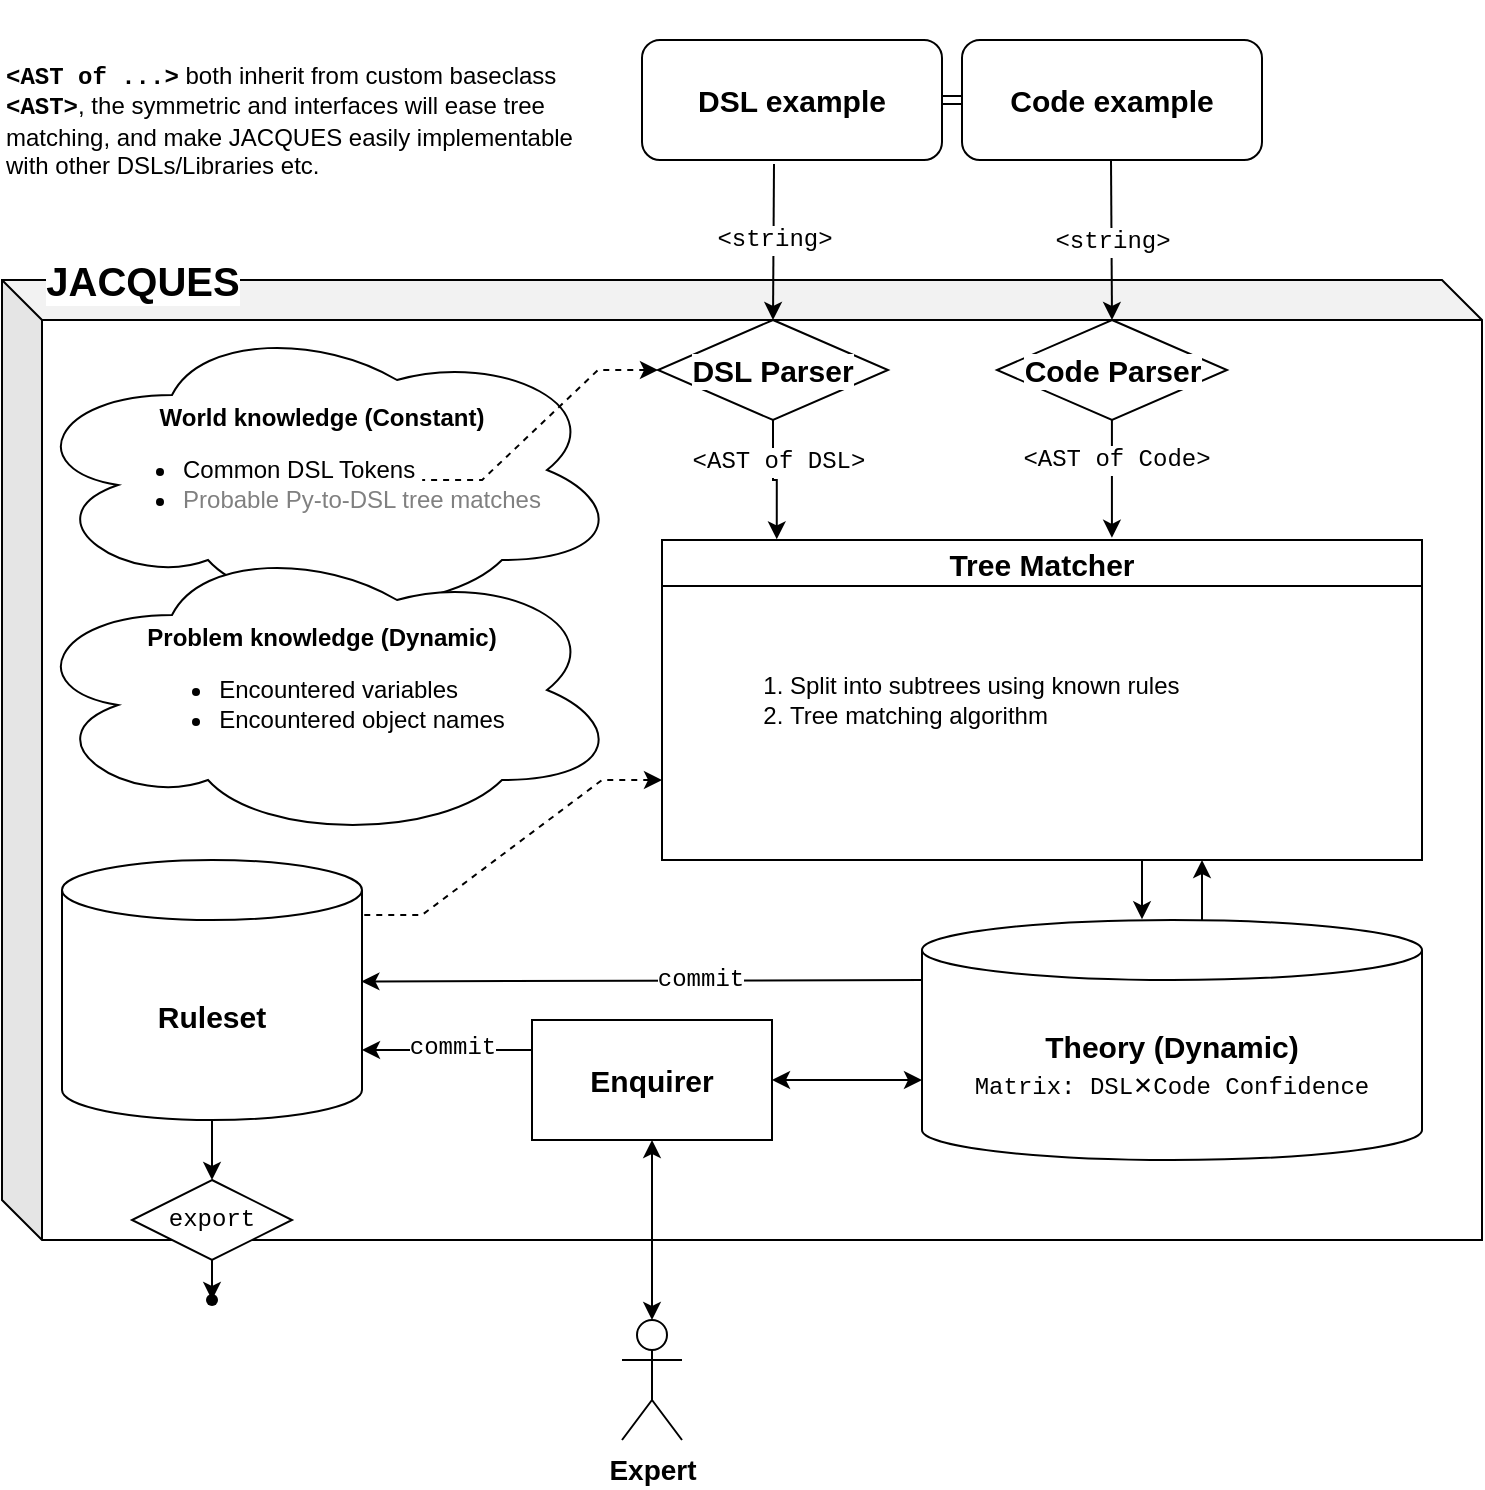 <mxfile version="20.1.1" type="github">
  <diagram id="MzWI8Xbqk4ogClHRenAQ" name="Page-1">
    <mxGraphModel dx="1422" dy="724" grid="1" gridSize="10" guides="1" tooltips="1" connect="1" arrows="1" fold="1" page="1" pageScale="1" pageWidth="850" pageHeight="1100" math="0" shadow="0">
      <root>
        <mxCell id="0" />
        <mxCell id="1" parent="0" />
        <mxCell id="j6rCjOf4KR4LdH4R0Cua-5" value="" style="shape=cube;whiteSpace=wrap;html=1;boundedLbl=1;backgroundOutline=0;darkOpacity=0.05;darkOpacity2=0.1;rotatable=0;cloneable=0;deletable=1;resizable=0;movable=0;recursiveResize=0;allowArrows=0;connectable=0;" vertex="1" parent="1">
          <mxGeometry x="40" y="160" width="740" height="480" as="geometry" />
        </mxCell>
        <mxCell id="j6rCjOf4KR4LdH4R0Cua-2" value="&lt;div align=&quot;center&quot;&gt;&lt;b&gt;World knowledge (Constant)&lt;br&gt;&lt;/b&gt;&lt;/div&gt;&lt;div align=&quot;left&quot;&gt;&lt;ul&gt;&lt;li&gt;Common DSL Tokens&lt;/li&gt;&lt;li&gt;&lt;font color=&quot;#808080&quot;&gt;Probable Py-to-DSL tree matches&lt;/font&gt;&lt;/li&gt;&lt;/ul&gt;&lt;/div&gt;" style="ellipse;shape=cloud;whiteSpace=wrap;html=1;align=center;fontFamily=Helvetica;" vertex="1" parent="1">
          <mxGeometry x="50" y="180" width="300" height="150" as="geometry" />
        </mxCell>
        <mxCell id="j6rCjOf4KR4LdH4R0Cua-3" value="&lt;div align=&quot;center&quot;&gt;&lt;b&gt;Problem knowledge (Dynamic)&lt;br&gt;&lt;/b&gt;&lt;/div&gt;&lt;div align=&quot;left&quot;&gt;&lt;ul&gt;&lt;li&gt;Encountered variables&lt;/li&gt;&lt;li&gt;Encountered object names&lt;/li&gt;&lt;/ul&gt;&lt;/div&gt;" style="ellipse;shape=cloud;whiteSpace=wrap;html=1;align=center;fontFamily=Helvetica;" vertex="1" parent="1">
          <mxGeometry x="50" y="290" width="300" height="150" as="geometry" />
        </mxCell>
        <mxCell id="j6rCjOf4KR4LdH4R0Cua-7" value="JACQUES" style="text;html=1;align=center;verticalAlign=middle;resizable=0;points=[];autosize=1;strokeColor=none;fillColor=none;fontStyle=1;horizontal=1;fontSize=20;labelBackgroundColor=default;shadow=0;rounded=0;fontFamily=Helvetica;" vertex="1" parent="1">
          <mxGeometry x="50" y="140" width="120" height="40" as="geometry" />
        </mxCell>
        <mxCell id="j6rCjOf4KR4LdH4R0Cua-39" value="" style="edgeStyle=orthogonalEdgeStyle;rounded=0;orthogonalLoop=1;jettySize=auto;html=1;fontFamily=Courier New;fontSize=12;strokeWidth=1;" edge="1" parent="1" source="j6rCjOf4KR4LdH4R0Cua-9" target="j6rCjOf4KR4LdH4R0Cua-38">
          <mxGeometry relative="1" as="geometry" />
        </mxCell>
        <mxCell id="j6rCjOf4KR4LdH4R0Cua-9" value="&lt;div style=&quot;font-size: 15px;&quot;&gt;Ruleset&lt;br style=&quot;font-size: 15px;&quot;&gt;&lt;/div&gt;" style="shape=cylinder3;whiteSpace=wrap;html=1;boundedLbl=1;backgroundOutline=1;size=15;rounded=0;shadow=0;labelBackgroundColor=default;fontSize=15;fontFamily=Helvetica;fontStyle=1" vertex="1" parent="1">
          <mxGeometry x="70" y="450" width="150" height="130" as="geometry" />
        </mxCell>
        <mxCell id="j6rCjOf4KR4LdH4R0Cua-10" value="DSL example" style="rounded=1;whiteSpace=wrap;html=1;shadow=0;labelBackgroundColor=default;fontSize=15;fontFamily=Helvetica;fontStyle=1" vertex="1" parent="1">
          <mxGeometry x="360" y="40" width="150" height="60" as="geometry" />
        </mxCell>
        <mxCell id="j6rCjOf4KR4LdH4R0Cua-17" style="edgeStyle=orthogonalEdgeStyle;shape=link;rounded=0;orthogonalLoop=1;jettySize=auto;html=1;entryX=1;entryY=0.5;entryDx=0;entryDy=0;fontSize=20;strokeWidth=1;" edge="1" parent="1" source="j6rCjOf4KR4LdH4R0Cua-11" target="j6rCjOf4KR4LdH4R0Cua-10">
          <mxGeometry relative="1" as="geometry" />
        </mxCell>
        <mxCell id="j6rCjOf4KR4LdH4R0Cua-11" value="Code example" style="rounded=1;whiteSpace=wrap;html=1;shadow=0;labelBackgroundColor=default;fontSize=15;fontFamily=Helvetica;fontStyle=1" vertex="1" parent="1">
          <mxGeometry x="520" y="40" width="150" height="60" as="geometry" />
        </mxCell>
        <mxCell id="j6rCjOf4KR4LdH4R0Cua-12" value="&amp;lt;&lt;font style=&quot;font-size: 12px;&quot;&gt;string&amp;gt;&lt;/font&gt;" style="endArrow=classic;html=1;rounded=0;fontSize=12;exitX=0.44;exitY=1.033;exitDx=0;exitDy=0;exitPerimeter=0;entryX=0.5;entryY=0;entryDx=0;entryDy=0;verticalAlign=middle;fontFamily=Courier New;fontStyle=0" edge="1" parent="1" source="j6rCjOf4KR4LdH4R0Cua-10" target="j6rCjOf4KR4LdH4R0Cua-19">
          <mxGeometry x="-0.025" width="50" height="50" relative="1" as="geometry">
            <mxPoint x="470" y="320" as="sourcePoint" />
            <mxPoint x="426.3" y="240.16" as="targetPoint" />
            <mxPoint as="offset" />
          </mxGeometry>
        </mxCell>
        <mxCell id="j6rCjOf4KR4LdH4R0Cua-13" value="" style="endArrow=classic;html=1;rounded=0;fontSize=20;exitX=0.44;exitY=1.033;exitDx=0;exitDy=0;exitPerimeter=0;entryX=0.5;entryY=0;entryDx=0;entryDy=0;" edge="1" parent="1" target="j6rCjOf4KR4LdH4R0Cua-20">
          <mxGeometry width="50" height="50" relative="1" as="geometry">
            <mxPoint x="594.5" y="100.0" as="sourcePoint" />
            <mxPoint x="594.8" y="238.18" as="targetPoint" />
          </mxGeometry>
        </mxCell>
        <mxCell id="j6rCjOf4KR4LdH4R0Cua-23" value="&amp;lt;string&amp;gt;" style="edgeLabel;html=1;align=center;verticalAlign=middle;resizable=0;points=[];fontSize=12;fontFamily=Courier New;fontStyle=0" vertex="1" connectable="0" parent="j6rCjOf4KR4LdH4R0Cua-13">
          <mxGeometry x="-0.241" y="1" relative="1" as="geometry">
            <mxPoint x="-1" y="10" as="offset" />
          </mxGeometry>
        </mxCell>
        <mxCell id="j6rCjOf4KR4LdH4R0Cua-28" value="" style="edgeStyle=orthogonalEdgeStyle;rounded=0;orthogonalLoop=1;jettySize=auto;html=1;fontFamily=Courier New;fontSize=12;strokeWidth=1;entryX=0.151;entryY=-0.002;entryDx=0;entryDy=0;entryPerimeter=0;" edge="1" parent="1" source="j6rCjOf4KR4LdH4R0Cua-19" target="j6rCjOf4KR4LdH4R0Cua-35">
          <mxGeometry relative="1" as="geometry">
            <mxPoint x="426" y="330" as="targetPoint" />
          </mxGeometry>
        </mxCell>
        <mxCell id="j6rCjOf4KR4LdH4R0Cua-33" value="&amp;lt;AST of DSL&amp;gt;" style="edgeLabel;html=1;align=center;verticalAlign=middle;resizable=0;points=[];fontSize=12;fontFamily=Courier New;fontStyle=0" vertex="1" connectable="0" parent="j6rCjOf4KR4LdH4R0Cua-28">
          <mxGeometry x="-0.327" y="2" relative="1" as="geometry">
            <mxPoint as="offset" />
          </mxGeometry>
        </mxCell>
        <mxCell id="j6rCjOf4KR4LdH4R0Cua-19" value="DSL Parser" style="rhombus;whiteSpace=wrap;html=1;rounded=0;shadow=0;labelBackgroundColor=default;fontSize=15;fontFamily=Helvetica;fontStyle=1" vertex="1" parent="1">
          <mxGeometry x="368" y="180" width="115" height="50" as="geometry" />
        </mxCell>
        <mxCell id="j6rCjOf4KR4LdH4R0Cua-27" value="" style="edgeStyle=orthogonalEdgeStyle;rounded=0;orthogonalLoop=1;jettySize=auto;html=1;fontFamily=Courier New;fontSize=12;strokeWidth=1;entryX=0.592;entryY=-0.007;entryDx=0;entryDy=0;entryPerimeter=0;" edge="1" parent="1" source="j6rCjOf4KR4LdH4R0Cua-20" target="j6rCjOf4KR4LdH4R0Cua-35">
          <mxGeometry relative="1" as="geometry">
            <mxPoint x="595" y="300" as="targetPoint" />
          </mxGeometry>
        </mxCell>
        <mxCell id="j6rCjOf4KR4LdH4R0Cua-34" value="&amp;lt;AST of Code&amp;gt;" style="edgeLabel;html=1;align=center;verticalAlign=middle;resizable=0;points=[];fontSize=12;fontFamily=Courier New;fontStyle=0" vertex="1" connectable="0" parent="j6rCjOf4KR4LdH4R0Cua-27">
          <mxGeometry x="-0.343" y="2" relative="1" as="geometry">
            <mxPoint as="offset" />
          </mxGeometry>
        </mxCell>
        <mxCell id="j6rCjOf4KR4LdH4R0Cua-20" value="Code Parser" style="rhombus;whiteSpace=wrap;html=1;rounded=0;shadow=0;labelBackgroundColor=default;fontSize=15;fontFamily=Helvetica;fontStyle=1" vertex="1" parent="1">
          <mxGeometry x="537.5" y="180" width="115" height="50" as="geometry" />
        </mxCell>
        <mxCell id="j6rCjOf4KR4LdH4R0Cua-32" value="" style="elbow=horizontal;endArrow=none;html=1;rounded=0;fontFamily=Courier New;fontSize=12;strokeWidth=1;dashed=1;exitX=0;exitY=0.5;exitDx=0;exitDy=0;entryX=0.667;entryY=0.533;entryDx=0;entryDy=0;entryPerimeter=0;edgeStyle=entityRelationEdgeStyle;startArrow=classic;startFill=1;endFill=0;" edge="1" parent="1" source="j6rCjOf4KR4LdH4R0Cua-19" target="j6rCjOf4KR4LdH4R0Cua-2">
          <mxGeometry width="50" height="50" relative="1" as="geometry">
            <mxPoint x="490" y="420" as="sourcePoint" />
            <mxPoint x="560" y="310" as="targetPoint" />
          </mxGeometry>
        </mxCell>
        <mxCell id="j6rCjOf4KR4LdH4R0Cua-48" style="rounded=0;orthogonalLoop=1;jettySize=auto;html=1;entryX=0.44;entryY=-0.003;entryDx=0;entryDy=0;entryPerimeter=0;fontFamily=Courier New;fontSize=12;strokeWidth=1;" edge="1" parent="1" target="j6rCjOf4KR4LdH4R0Cua-47">
          <mxGeometry relative="1" as="geometry">
            <mxPoint x="610" y="450" as="sourcePoint" />
          </mxGeometry>
        </mxCell>
        <mxCell id="j6rCjOf4KR4LdH4R0Cua-35" value="Tree Matcher" style="swimlane;rounded=0;shadow=0;labelBackgroundColor=default;fontFamily=Helvetica;fontSize=15;fontStyle=1" vertex="1" parent="1">
          <mxGeometry x="370" y="290" width="380" height="160" as="geometry">
            <mxRectangle x="368" y="330" width="120" height="30" as="alternateBounds" />
          </mxGeometry>
        </mxCell>
        <mxCell id="j6rCjOf4KR4LdH4R0Cua-44" value="&lt;div align=&quot;left&quot;&gt;&lt;ol&gt;&lt;li&gt;Split into subtrees using known rules&lt;/li&gt;&lt;li&gt;Tree matching algorithm&lt;/li&gt;&lt;/ol&gt;&lt;/div&gt;" style="text;html=1;strokeColor=none;fillColor=none;align=left;verticalAlign=middle;whiteSpace=wrap;rounded=0;shadow=0;labelBackgroundColor=default;fontFamily=Helvetica;fontSize=12;labelPosition=center;verticalLabelPosition=middle;" vertex="1" parent="j6rCjOf4KR4LdH4R0Cua-35">
          <mxGeometry x="22" y="40" width="298" height="80" as="geometry" />
        </mxCell>
        <mxCell id="j6rCjOf4KR4LdH4R0Cua-41" value="" style="edgeStyle=orthogonalEdgeStyle;rounded=0;orthogonalLoop=1;jettySize=auto;html=1;fontFamily=Courier New;fontSize=12;strokeWidth=1;" edge="1" parent="1" source="j6rCjOf4KR4LdH4R0Cua-38" target="j6rCjOf4KR4LdH4R0Cua-40">
          <mxGeometry relative="1" as="geometry" />
        </mxCell>
        <mxCell id="j6rCjOf4KR4LdH4R0Cua-38" value="export" style="rhombus;whiteSpace=wrap;html=1;rounded=0;shadow=0;labelBackgroundColor=default;fontFamily=Courier New;fontSize=12;" vertex="1" parent="1">
          <mxGeometry x="105" y="610" width="80" height="40" as="geometry" />
        </mxCell>
        <mxCell id="j6rCjOf4KR4LdH4R0Cua-40" value="" style="shape=waypoint;sketch=0;size=6;pointerEvents=1;points=[];fillColor=default;resizable=0;rotatable=0;perimeter=centerPerimeter;snapToPoint=1;fontFamily=Courier New;rounded=0;shadow=0;labelBackgroundColor=default;" vertex="1" parent="1">
          <mxGeometry x="125" y="650" width="40" height="40" as="geometry" />
        </mxCell>
        <mxCell id="j6rCjOf4KR4LdH4R0Cua-46" value="" style="endArrow=none;html=1;rounded=0;fontFamily=Courier New;fontSize=12;strokeWidth=1;entryX=1;entryY=0;entryDx=0;entryDy=27.5;entryPerimeter=0;dashed=1;exitX=0;exitY=0.75;exitDx=0;exitDy=0;edgeStyle=entityRelationEdgeStyle;startArrow=classic;startFill=1;endFill=0;" edge="1" parent="1" source="j6rCjOf4KR4LdH4R0Cua-35" target="j6rCjOf4KR4LdH4R0Cua-9">
          <mxGeometry width="50" height="50" relative="1" as="geometry">
            <mxPoint x="370" y="505" as="sourcePoint" />
            <mxPoint x="560" y="390" as="targetPoint" />
          </mxGeometry>
        </mxCell>
        <mxCell id="j6rCjOf4KR4LdH4R0Cua-47" value="&lt;div style=&quot;font-size: 15px;&quot; align=&quot;center&quot;&gt;&lt;font style=&quot;font-size: 15px;&quot;&gt;Theory (Dynamic)&lt;/font&gt;&lt;/div&gt;&lt;div style=&quot;font-size: 15px;&quot; align=&quot;center&quot;&gt;&lt;font style=&quot;font-size: 15px;&quot;&gt;&lt;span style=&quot;font-weight: normal;&quot;&gt;&lt;font style=&quot;font-size: 12px;&quot; face=&quot;Courier New&quot;&gt;Matrix: DSL✕Code Confidence&lt;/font&gt;&lt;/span&gt;&lt;br style=&quot;font-size: 15px;&quot;&gt;&lt;/font&gt;&lt;/div&gt;" style="shape=cylinder3;whiteSpace=wrap;html=1;boundedLbl=1;backgroundOutline=1;size=15;rounded=0;shadow=0;labelBackgroundColor=default;fontFamily=Helvetica;fontSize=15;align=center;fontStyle=1" vertex="1" parent="1">
          <mxGeometry x="500" y="480" width="250" height="120" as="geometry" />
        </mxCell>
        <mxCell id="j6rCjOf4KR4LdH4R0Cua-49" style="rounded=0;orthogonalLoop=1;jettySize=auto;html=1;fontFamily=Courier New;fontSize=12;strokeWidth=1;exitX=0.56;exitY=0;exitDx=0;exitDy=0;exitPerimeter=0;" edge="1" parent="1" source="j6rCjOf4KR4LdH4R0Cua-47">
          <mxGeometry relative="1" as="geometry">
            <mxPoint x="635" y="460" as="sourcePoint" />
            <mxPoint x="640" y="450" as="targetPoint" />
          </mxGeometry>
        </mxCell>
        <mxCell id="j6rCjOf4KR4LdH4R0Cua-56" style="edgeStyle=none;rounded=0;orthogonalLoop=1;jettySize=auto;html=1;entryX=0.5;entryY=0;entryDx=0;entryDy=0;entryPerimeter=0;fontFamily=Courier New;fontSize=12;startArrow=classic;startFill=1;endArrow=classic;endFill=1;strokeWidth=1;" edge="1" parent="1" source="j6rCjOf4KR4LdH4R0Cua-52" target="j6rCjOf4KR4LdH4R0Cua-53">
          <mxGeometry relative="1" as="geometry" />
        </mxCell>
        <mxCell id="j6rCjOf4KR4LdH4R0Cua-52" value="Enquirer" style="rounded=0;whiteSpace=wrap;html=1;shadow=0;labelBackgroundColor=default;fontFamily=Helvetica;fontSize=15;fontStyle=1" vertex="1" parent="1">
          <mxGeometry x="305" y="530" width="120" height="60" as="geometry" />
        </mxCell>
        <mxCell id="j6rCjOf4KR4LdH4R0Cua-53" value="Expert" style="shape=umlActor;verticalLabelPosition=bottom;verticalAlign=top;html=1;outlineConnect=0;rounded=0;shadow=0;labelBackgroundColor=default;fontFamily=Helvetica;fontSize=14;fontStyle=1" vertex="1" parent="1">
          <mxGeometry x="350" y="680" width="30" height="60" as="geometry" />
        </mxCell>
        <mxCell id="j6rCjOf4KR4LdH4R0Cua-57" value="" style="endArrow=classic;startArrow=classic;html=1;rounded=0;fontFamily=Courier New;fontSize=12;strokeWidth=1;exitX=1;exitY=0.5;exitDx=0;exitDy=0;" edge="1" parent="1" source="j6rCjOf4KR4LdH4R0Cua-52">
          <mxGeometry width="50" height="50" relative="1" as="geometry">
            <mxPoint x="460" y="570" as="sourcePoint" />
            <mxPoint x="500" y="560" as="targetPoint" />
          </mxGeometry>
        </mxCell>
        <mxCell id="j6rCjOf4KR4LdH4R0Cua-58" value="" style="endArrow=classic;html=1;rounded=0;fontFamily=Courier New;fontSize=12;strokeWidth=1;exitX=0;exitY=0.25;exitDx=0;exitDy=0;" edge="1" parent="1" source="j6rCjOf4KR4LdH4R0Cua-52">
          <mxGeometry width="50" height="50" relative="1" as="geometry">
            <mxPoint x="460" y="570" as="sourcePoint" />
            <mxPoint x="220" y="545" as="targetPoint" />
          </mxGeometry>
        </mxCell>
        <mxCell id="j6rCjOf4KR4LdH4R0Cua-59" value="&lt;div style=&quot;font-size: 12px;&quot;&gt;commit&lt;/div&gt;" style="edgeLabel;html=1;align=center;verticalAlign=middle;resizable=0;points=[];fontSize=12;fontFamily=Courier New;fontStyle=0" vertex="1" connectable="0" parent="j6rCjOf4KR4LdH4R0Cua-58">
          <mxGeometry x="-0.267" y="-2" relative="1" as="geometry">
            <mxPoint x="-9" y="1" as="offset" />
          </mxGeometry>
        </mxCell>
        <mxCell id="j6rCjOf4KR4LdH4R0Cua-60" value="" style="endArrow=classic;html=1;rounded=0;fontFamily=Courier New;fontSize=12;strokeWidth=1;entryX=0.998;entryY=0.467;entryDx=0;entryDy=0;entryPerimeter=0;" edge="1" parent="1" target="j6rCjOf4KR4LdH4R0Cua-9">
          <mxGeometry width="50" height="50" relative="1" as="geometry">
            <mxPoint x="500" y="510" as="sourcePoint" />
            <mxPoint x="230" y="555" as="targetPoint" />
          </mxGeometry>
        </mxCell>
        <mxCell id="j6rCjOf4KR4LdH4R0Cua-61" value="&lt;div style=&quot;font-size: 12px;&quot;&gt;commit&lt;/div&gt;" style="edgeLabel;html=1;align=center;verticalAlign=middle;resizable=0;points=[];fontSize=12;fontFamily=Courier New;fontStyle=0" vertex="1" connectable="0" parent="j6rCjOf4KR4LdH4R0Cua-60">
          <mxGeometry x="-0.267" y="-2" relative="1" as="geometry">
            <mxPoint x="-9" y="1" as="offset" />
          </mxGeometry>
        </mxCell>
        <mxCell id="j6rCjOf4KR4LdH4R0Cua-62" value="&lt;b style=&quot;font-size: 12px;&quot;&gt;&lt;font style=&quot;font-size: 12px;&quot; face=&quot;Courier New&quot;&gt;&amp;lt;AST of ...&amp;gt;&lt;/font&gt;&lt;/b&gt; both inherit from custom baseclass &lt;b style=&quot;font-size: 12px;&quot;&gt;&lt;font style=&quot;font-size: 12px;&quot; face=&quot;Courier New&quot;&gt;&amp;lt;AST&amp;gt;&lt;/font&gt;&lt;/b&gt;, the symmetric and interfaces will ease tree matching, and make JACQUES easily implementable with other DSLs/Libraries etc." style="text;html=1;strokeColor=none;fillColor=none;align=left;verticalAlign=middle;whiteSpace=wrap;rounded=0;shadow=0;labelBackgroundColor=default;fontFamily=Helvetica;fontSize=12;fontColor=#000000;" vertex="1" parent="1">
          <mxGeometry x="40" y="20" width="290" height="120" as="geometry" />
        </mxCell>
      </root>
    </mxGraphModel>
  </diagram>
</mxfile>
